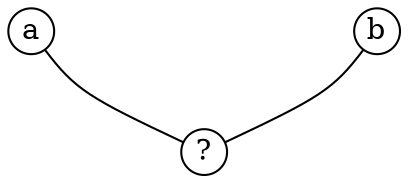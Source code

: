 graph G {
	splines=curved;
	nodesep=2;
	node [shape=circle fixedsize=true width=0.3 height=0.3 ]
	m1 [ label="a" ]
	m2 [ label="b" ]
	o1 [label="?"]
	m1 -- o1 
	m2 -- o1
}